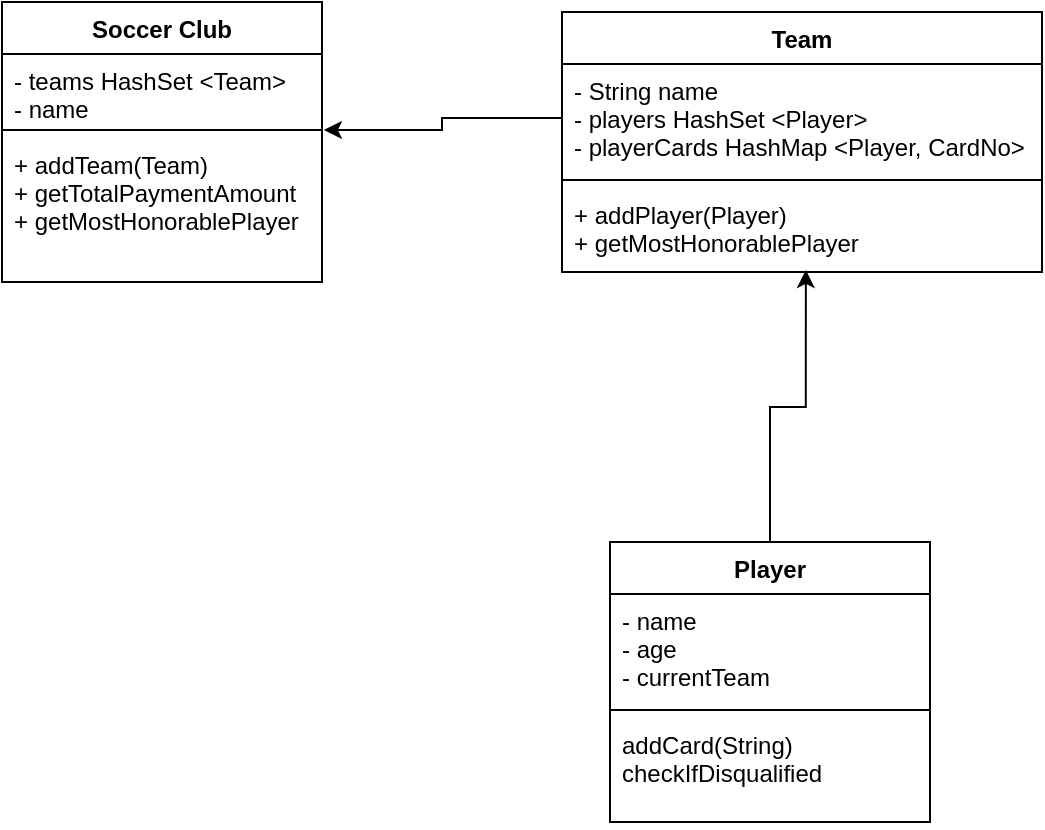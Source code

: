 <mxfile version="13.7.7" type="device"><diagram id="C5RBs43oDa-KdzZeNtuy" name="Page-1"><mxGraphModel dx="1422" dy="752" grid="1" gridSize="10" guides="1" tooltips="1" connect="1" arrows="1" fold="1" page="1" pageScale="1" pageWidth="827" pageHeight="1169" math="0" shadow="0"><root><mxCell id="WIyWlLk6GJQsqaUBKTNV-0"/><mxCell id="WIyWlLk6GJQsqaUBKTNV-1" parent="WIyWlLk6GJQsqaUBKTNV-0"/><mxCell id="yBpKcBP_JjL-fEhI0e5q-25" style="edgeStyle=orthogonalEdgeStyle;rounded=0;orthogonalLoop=1;jettySize=auto;html=1;exitX=0.5;exitY=0;exitDx=0;exitDy=0;entryX=0.508;entryY=0.976;entryDx=0;entryDy=0;entryPerimeter=0;" edge="1" parent="WIyWlLk6GJQsqaUBKTNV-1" source="yBpKcBP_JjL-fEhI0e5q-11" target="yBpKcBP_JjL-fEhI0e5q-18"><mxGeometry relative="1" as="geometry"/></mxCell><mxCell id="yBpKcBP_JjL-fEhI0e5q-26" style="edgeStyle=orthogonalEdgeStyle;rounded=0;orthogonalLoop=1;jettySize=auto;html=1;exitX=0;exitY=0.5;exitDx=0;exitDy=0;entryX=1.006;entryY=0.5;entryDx=0;entryDy=0;entryPerimeter=0;" edge="1" parent="WIyWlLk6GJQsqaUBKTNV-1" source="yBpKcBP_JjL-fEhI0e5q-16" target="yBpKcBP_JjL-fEhI0e5q-8"><mxGeometry relative="1" as="geometry"><mxPoint x="310" y="280" as="targetPoint"/></mxGeometry></mxCell><mxCell id="yBpKcBP_JjL-fEhI0e5q-6" value="Soccer Club" style="swimlane;fontStyle=1;align=center;verticalAlign=top;childLayout=stackLayout;horizontal=1;startSize=26;horizontalStack=0;resizeParent=1;resizeParentMax=0;resizeLast=0;collapsible=1;marginBottom=0;" vertex="1" parent="WIyWlLk6GJQsqaUBKTNV-1"><mxGeometry x="110" y="200" width="160" height="140" as="geometry"/></mxCell><mxCell id="yBpKcBP_JjL-fEhI0e5q-7" value="- teams HashSet &lt;Team&gt;&#10;- name" style="text;strokeColor=none;fillColor=none;align=left;verticalAlign=top;spacingLeft=4;spacingRight=4;overflow=hidden;rotatable=0;points=[[0,0.5],[1,0.5]];portConstraint=eastwest;" vertex="1" parent="yBpKcBP_JjL-fEhI0e5q-6"><mxGeometry y="26" width="160" height="34" as="geometry"/></mxCell><mxCell id="yBpKcBP_JjL-fEhI0e5q-8" value="" style="line;strokeWidth=1;fillColor=none;align=left;verticalAlign=middle;spacingTop=-1;spacingLeft=3;spacingRight=3;rotatable=0;labelPosition=right;points=[];portConstraint=eastwest;" vertex="1" parent="yBpKcBP_JjL-fEhI0e5q-6"><mxGeometry y="60" width="160" height="8" as="geometry"/></mxCell><mxCell id="yBpKcBP_JjL-fEhI0e5q-9" value="+ addTeam(Team)&#10;+ getTotalPaymentAmount&#10;+ getMostHonorablePlayer" style="text;strokeColor=none;fillColor=none;align=left;verticalAlign=top;spacingLeft=4;spacingRight=4;overflow=hidden;rotatable=0;points=[[0,0.5],[1,0.5]];portConstraint=eastwest;" vertex="1" parent="yBpKcBP_JjL-fEhI0e5q-6"><mxGeometry y="68" width="160" height="72" as="geometry"/></mxCell><mxCell id="yBpKcBP_JjL-fEhI0e5q-15" value="Team" style="swimlane;fontStyle=1;align=center;verticalAlign=top;childLayout=stackLayout;horizontal=1;startSize=26;horizontalStack=0;resizeParent=1;resizeParentMax=0;resizeLast=0;collapsible=1;marginBottom=0;" vertex="1" parent="WIyWlLk6GJQsqaUBKTNV-1"><mxGeometry x="390" y="205" width="240" height="130" as="geometry"/></mxCell><mxCell id="yBpKcBP_JjL-fEhI0e5q-16" value="- String name&#10;- players HashSet &lt;Player&gt;&#10;- playerCards HashMap &lt;Player, CardNo&gt;" style="text;strokeColor=none;fillColor=none;align=left;verticalAlign=top;spacingLeft=4;spacingRight=4;overflow=hidden;rotatable=0;points=[[0,0.5],[1,0.5]];portConstraint=eastwest;" vertex="1" parent="yBpKcBP_JjL-fEhI0e5q-15"><mxGeometry y="26" width="240" height="54" as="geometry"/></mxCell><mxCell id="yBpKcBP_JjL-fEhI0e5q-17" value="" style="line;strokeWidth=1;fillColor=none;align=left;verticalAlign=middle;spacingTop=-1;spacingLeft=3;spacingRight=3;rotatable=0;labelPosition=right;points=[];portConstraint=eastwest;" vertex="1" parent="yBpKcBP_JjL-fEhI0e5q-15"><mxGeometry y="80" width="240" height="8" as="geometry"/></mxCell><mxCell id="yBpKcBP_JjL-fEhI0e5q-18" value="+ addPlayer(Player)&#10;+ getMostHonorablePlayer " style="text;strokeColor=none;fillColor=none;align=left;verticalAlign=top;spacingLeft=4;spacingRight=4;overflow=hidden;rotatable=0;points=[[0,0.5],[1,0.5]];portConstraint=eastwest;" vertex="1" parent="yBpKcBP_JjL-fEhI0e5q-15"><mxGeometry y="88" width="240" height="42" as="geometry"/></mxCell><mxCell id="yBpKcBP_JjL-fEhI0e5q-11" value="Player" style="swimlane;fontStyle=1;align=center;verticalAlign=top;childLayout=stackLayout;horizontal=1;startSize=26;horizontalStack=0;resizeParent=1;resizeParentMax=0;resizeLast=0;collapsible=1;marginBottom=0;" vertex="1" parent="WIyWlLk6GJQsqaUBKTNV-1"><mxGeometry x="414" y="470" width="160" height="140" as="geometry"/></mxCell><mxCell id="yBpKcBP_JjL-fEhI0e5q-12" value="- name&#10;- age&#10;- currentTeam" style="text;strokeColor=none;fillColor=none;align=left;verticalAlign=top;spacingLeft=4;spacingRight=4;overflow=hidden;rotatable=0;points=[[0,0.5],[1,0.5]];portConstraint=eastwest;" vertex="1" parent="yBpKcBP_JjL-fEhI0e5q-11"><mxGeometry y="26" width="160" height="54" as="geometry"/></mxCell><mxCell id="yBpKcBP_JjL-fEhI0e5q-13" value="" style="line;strokeWidth=1;fillColor=none;align=left;verticalAlign=middle;spacingTop=-1;spacingLeft=3;spacingRight=3;rotatable=0;labelPosition=right;points=[];portConstraint=eastwest;" vertex="1" parent="yBpKcBP_JjL-fEhI0e5q-11"><mxGeometry y="80" width="160" height="8" as="geometry"/></mxCell><mxCell id="yBpKcBP_JjL-fEhI0e5q-14" value="addCard(String)&#10;checkIfDisqualified" style="text;strokeColor=none;fillColor=none;align=left;verticalAlign=top;spacingLeft=4;spacingRight=4;overflow=hidden;rotatable=0;points=[[0,0.5],[1,0.5]];portConstraint=eastwest;" vertex="1" parent="yBpKcBP_JjL-fEhI0e5q-11"><mxGeometry y="88" width="160" height="52" as="geometry"/></mxCell></root></mxGraphModel></diagram></mxfile>